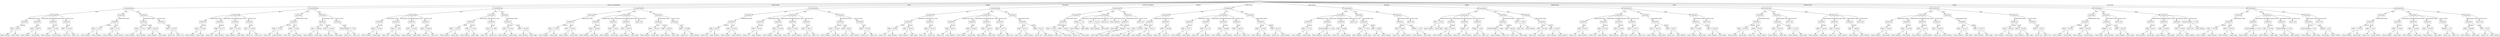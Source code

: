 digraph Sales3 {
node [shape=box];
node0 [label="ProductType"];
node0 -> node1 [label="Fruits and Vegetables"];
node1 [label="LocationType"];
node1 -> node2 [label="Tier 3"];
node2 [label="OutletType"];
node2 -> node3 [label="Supermarket Type3"];
node3 [label="OutletSize"];
node3 -> node4 [label="Medium"];
node4 [label="MRP <= 88,417"];
node4 -> node5 [label="<="];
node5 [label="Klasa: Medium"];
node4 -> node6 [label=">"];
node6 [label="Klasa: High"];
node2 -> node7 [label="Supermarket Type1"];
node7 [label="OutletSize"];
node7 -> node8 [label="High"];
node8 [label="MRP <= 199,077"];
node8 -> node9 [label="<="];
node9 [label="Klasa: Medium"];
node8 -> node10 [label=">"];
node10 [label="Klasa: High"];
node2 -> node11 [label="Supermarket Type2"];
node11 [label="OutletSize"];
node11 -> node12 [label="Medium"];
node12 [label="MRP <= 122,007"];
node12 -> node13 [label="<="];
node13 [label="Klasa: Medium"];
node12 -> node14 [label=">"];
node14 [label="Klasa: Medium"];
node2 -> node15 [label="Grocery Store"];
node15 [label="OutletSize"];
node15 -> node16 [label="Small"];
node16 [label="MRP <= 139,184"];
node16 -> node17 [label="<="];
node17 [label="Klasa: Low"];
node16 -> node18 [label=">"];
node18 [label="Klasa: Low"];
node1 -> node19 [label="Tier 2"];
node19 [label="OutletType"];
node19 -> node20 [label="Supermarket Type1"];
node20 [label="OutletSize"];
node20 -> node21 [label="Medium"];
node21 [label="MRP <= 122,21"];
node21 -> node22 [label="<="];
node22 [label="Klasa: Medium"];
node21 -> node23 [label=">"];
node23 [label="Klasa: Medium"];
node20 -> node24 [label="Small"];
node24 [label="MRP <= 87,12"];
node24 -> node25 [label="<="];
node25 [label="Klasa: Medium"];
node24 -> node26 [label=">"];
node26 [label="Klasa: Medium"];
node1 -> node27 [label="Tier 1"];
node27 [label="OutletType"];
node27 -> node28 [label="Supermarket Type1"];
node28 [label="OutletSize"];
node28 -> node29 [label="Medium"];
node29 [label="MRP <= 117,247"];
node29 -> node30 [label="<="];
node30 [label="Klasa: Medium"];
node29 -> node31 [label=">"];
node31 [label="Klasa: Medium"];
node28 -> node32 [label="Small"];
node32 [label="MRP <= 198,543"];
node32 -> node33 [label="<="];
node33 [label="Klasa: Medium"];
node32 -> node34 [label=">"];
node34 [label="Klasa: High"];
node27 -> node35 [label="Grocery Store"];
node35 [label="OutletSize"];
node35 -> node36 [label="Small"];
node36 [label="MRP <= 162,553"];
node36 -> node37 [label="<="];
node37 [label="Klasa: Low"];
node36 -> node38 [label=">"];
node38 [label="Klasa: Low"];
node0 -> node39 [label="Frozen Foods"];
node39 [label="LocationType"];
node39 -> node40 [label="Tier 3"];
node40 [label="OutletType"];
node40 -> node41 [label="Supermarket Type3"];
node41 [label="OutletSize"];
node41 -> node42 [label="Medium"];
node42 [label="MRP <= 157,563"];
node42 -> node43 [label="<="];
node43 [label="Klasa: Medium"];
node42 -> node44 [label=">"];
node44 [label="Klasa: High"];
node40 -> node45 [label="Supermarket Type2"];
node45 [label="OutletSize"];
node45 -> node46 [label="Medium"];
node46 [label="MRP <= 62,517"];
node46 -> node47 [label="<="];
node47 [label="Klasa: Low"];
node46 -> node48 [label=">"];
node48 [label="Klasa: Medium"];
node40 -> node49 [label="Supermarket Type1"];
node49 [label="OutletSize"];
node49 -> node50 [label="High"];
node50 [label="MRP <= 151,337"];
node50 -> node51 [label="<="];
node51 [label="Klasa: Medium"];
node50 -> node52 [label=">"];
node52 [label="Klasa: High"];
node40 -> node53 [label="Grocery Store"];
node53 [label="OutletSize"];
node53 -> node54 [label="Small"];
node54 [label="MRP <= 179,766"];
node54 -> node55 [label="<="];
node55 [label="Klasa: Low"];
node54 -> node56 [label=">"];
node56 [label="Klasa: Low"];
node39 -> node57 [label="Tier 2"];
node57 [label="OutletType"];
node57 -> node58 [label="Supermarket Type1"];
node58 [label="OutletSize"];
node58 -> node59 [label="Medium"];
node59 [label="MRP <= 76,535"];
node59 -> node60 [label="<="];
node60 [label="Klasa: Low"];
node59 -> node61 [label=">"];
node61 [label="Klasa: Medium"];
node58 -> node62 [label="Small"];
node62 [label="MRP <= 74,504"];
node62 -> node63 [label="<="];
node63 [label="Klasa: Low"];
node62 -> node64 [label=">"];
node64 [label="Klasa: Medium"];
node39 -> node65 [label="Tier 1"];
node65 [label="OutletType"];
node65 -> node66 [label="Supermarket Type1"];
node66 [label="OutletSize"];
node66 -> node67 [label="Small"];
node67 [label="MRP <= 196,845"];
node67 -> node68 [label="<="];
node68 [label="Klasa: Medium"];
node67 -> node69 [label=">"];
node69 [label="Klasa: High"];
node66 -> node70 [label="Medium"];
node70 [label="MRP <= 211,993"];
node70 -> node71 [label="<="];
node71 [label="Klasa: Medium"];
node70 -> node72 [label=">"];
node72 [label="Klasa: High"];
node65 -> node73 [label="Grocery Store"];
node73 [label="OutletSize"];
node73 -> node74 [label="Small"];
node74 [label="ProductVisibility <= 0,128"];
node74 -> node75 [label="<="];
node75 [label="Klasa: Low"];
node74 -> node76 [label=">"];
node76 [label="Klasa: Low"];
node0 -> node77 [label="Dairy"];
node77 [label="LocationType"];
node77 -> node78 [label="Tier 3"];
node78 [label="OutletType"];
node78 -> node79 [label="Supermarket Type3"];
node79 [label="OutletSize"];
node79 -> node80 [label="Medium"];
node80 [label="MRP <= 174,042"];
node80 -> node81 [label="<="];
node81 [label="Klasa: Medium"];
node80 -> node82 [label=">"];
node82 [label="Klasa: High"];
node78 -> node83 [label="Supermarket Type2"];
node83 [label="OutletSize"];
node83 -> node84 [label="Medium"];
node84 [label="MRP <= 77,501"];
node84 -> node85 [label="<="];
node85 [label="Klasa: Low"];
node84 -> node86 [label=">"];
node86 [label="Klasa: Medium"];
node78 -> node87 [label="Supermarket Type1"];
node87 [label="OutletSize"];
node87 -> node88 [label="High"];
node88 [label="MRP <= 178,303"];
node88 -> node89 [label="<="];
node89 [label="Klasa: Medium"];
node88 -> node90 [label=">"];
node90 [label="Klasa: High"];
node78 -> node91 [label="Grocery Store"];
node91 [label="OutletSize"];
node91 -> node92 [label="Small"];
node92 [label="MRP <= 248,909"];
node92 -> node93 [label="<="];
node93 [label="Klasa: Low"];
node92 -> node94 [label=">"];
node94 [label="Klasa: Low"];
node77 -> node95 [label="Tier 1"];
node95 [label="OutletType"];
node95 -> node96 [label="Supermarket Type1"];
node96 [label="OutletSize"];
node96 -> node97 [label="Small"];
node97 [label="MRP <= 154,534"];
node97 -> node98 [label="<="];
node98 [label="Klasa: Medium"];
node97 -> node99 [label=">"];
node99 [label="Klasa: High"];
node96 -> node100 [label="Medium"];
node100 [label="MRP <= 175,103"];
node100 -> node101 [label="<="];
node101 [label="Klasa: Medium"];
node100 -> node102 [label=">"];
node102 [label="Klasa: High"];
node95 -> node103 [label="Grocery Store"];
node103 [label="OutletSize"];
node103 -> node104 [label="Small"];
node104 [label="MRP <= 157,863"];
node104 -> node105 [label="<="];
node105 [label="Klasa: Low"];
node104 -> node106 [label=">"];
node106 [label="Klasa: Low"];
node77 -> node107 [label="Tier 2"];
node107 [label="OutletType"];
node107 -> node108 [label="Supermarket Type1"];
node108 [label="OutletSize"];
node108 -> node109 [label="Medium"];
node109 [label="MRP <= 176,703"];
node109 -> node110 [label="<="];
node110 [label="Klasa: Medium"];
node109 -> node111 [label=">"];
node111 [label="Klasa: High"];
node108 -> node112 [label="Small"];
node112 [label="MRP <= 182,461"];
node112 -> node113 [label="<="];
node113 [label="Klasa: Medium"];
node112 -> node114 [label=">"];
node114 [label="Klasa: High"];
node0 -> node115 [label="Canned"];
node115 [label="LocationType"];
node115 -> node116 [label="Tier 2"];
node116 [label="OutletType"];
node116 -> node117 [label="Supermarket Type1"];
node117 [label="OutletSize"];
node117 -> node118 [label="Medium"];
node118 [label="MRP <= 155,431"];
node118 -> node119 [label="<="];
node119 [label="Klasa: Medium"];
node118 -> node120 [label=">"];
node120 [label="Klasa: High"];
node117 -> node121 [label="Small"];
node121 [label="MRP <= 188,221"];
node121 -> node122 [label="<="];
node122 [label="Klasa: Medium"];
node121 -> node123 [label=">"];
node123 [label="Klasa: High"];
node115 -> node124 [label="Tier 3"];
node124 [label="OutletType"];
node124 -> node125 [label="Supermarket Type3"];
node125 [label="OutletSize"];
node125 -> node126 [label="Medium"];
node126 [label="MRP <= 164,384"];
node126 -> node127 [label="<="];
node127 [label="Klasa: Medium"];
node126 -> node128 [label=">"];
node128 [label="Klasa: High"];
node124 -> node129 [label="Supermarket Type1"];
node129 [label="OutletSize"];
node129 -> node130 [label="High"];
node130 [label="MRP <= 141,85"];
node130 -> node131 [label="<="];
node131 [label="Klasa: Medium"];
node130 -> node132 [label=">"];
node132 [label="Klasa: High"];
node124 -> node133 [label="Supermarket Type2"];
node133 [label="OutletSize"];
node133 -> node134 [label="Medium"];
node134 [label="MRP <= 198,674"];
node134 -> node135 [label="<="];
node135 [label="Klasa: Medium"];
node134 -> node136 [label=">"];
node136 [label="Klasa: High"];
node124 -> node137 [label="Grocery Store"];
node137 [label="Klasa: Low"];
node115 -> node138 [label="Tier 1"];
node138 [label="OutletType"];
node138 -> node139 [label="Supermarket Type1"];
node139 [label="OutletSize"];
node139 -> node140 [label="Small"];
node140 [label="MRP <= 108,723"];
node140 -> node141 [label="<="];
node141 [label="Klasa: Medium"];
node140 -> node142 [label=">"];
node142 [label="Klasa: High"];
node139 -> node143 [label="Medium"];
node143 [label="MRP <= 186,824"];
node143 -> node144 [label="<="];
node144 [label="Klasa: Medium"];
node143 -> node145 [label=">"];
node145 [label="Klasa: High"];
node138 -> node146 [label="Grocery Store"];
node146 [label="OutletSize"];
node146 -> node147 [label="Small"];
node147 [label="MRP <= 179,669"];
node147 -> node148 [label="<="];
node148 [label="Klasa: Low"];
node147 -> node149 [label=">"];
node149 [label="Klasa: Medium"];
node0 -> node150 [label="Household"];
node150 [label="LocationType"];
node150 -> node151 [label="Tier 2"];
node151 [label="OutletType"];
node151 -> node152 [label="Supermarket Type1"];
node152 [label="OutletSize"];
node152 -> node153 [label="Medium"];
node153 [label="MRP <= 89,251"];
node153 -> node154 [label="<="];
node154 [label="Klasa: Low"];
node153 -> node155 [label=">"];
node155 [label="Klasa: Medium"];
node152 -> node156 [label="Small"];
node156 [label="MRP <= 143,479"];
node156 -> node157 [label="<="];
node157 [label="Klasa: Medium"];
node156 -> node158 [label=">"];
node158 [label="Klasa: Medium"];
node150 -> node159 [label="Tier 3"];
node159 [label="OutletType"];
node159 -> node160 [label="Supermarket Type2"];
node160 [label="OutletSize"];
node160 -> node161 [label="Medium"];
node161 [label="MRP <= 76,233"];
node161 -> node162 [label="<="];
node162 [label="Klasa: Low"];
node161 -> node163 [label=">"];
node163 [label="Klasa: Medium"];
node159 -> node164 [label="Supermarket Type3"];
node164 [label="OutletSize"];
node164 -> node165 [label="Medium"];
node165 [label="MRP <= 125,202"];
node165 -> node166 [label="<="];
node166 [label="Klasa: Medium"];
node165 -> node167 [label=">"];
node167 [label="Klasa: High"];
node159 -> node168 [label="Supermarket Type1"];
node168 [label="OutletSize"];
node168 -> node169 [label="High"];
node169 [label="MRP <= 97,441"];
node169 -> node170 [label="<="];
node170 [label="Klasa: Low"];
node169 -> node171 [label=">"];
node171 [label="Klasa: Medium"];
node159 -> node172 [label="Grocery Store"];
node172 [label="OutletSize"];
node172 -> node173 [label="Small"];
node173 [label="MRP <= 196,211"];
node173 -> node174 [label="<="];
node174 [label="Klasa: Low"];
node173 -> node175 [label=">"];
node175 [label="Klasa: Low"];
node150 -> node176 [label="Tier 1"];
node176 [label="OutletType"];
node176 -> node177 [label="Supermarket Type1"];
node177 [label="OutletSize"];
node177 -> node178 [label="Medium"];
node178 [label="MRP <= 124,405"];
node178 -> node179 [label="<="];
node179 [label="Klasa: Medium"];
node178 -> node180 [label=">"];
node180 [label="Klasa: High"];
node177 -> node181 [label="Small"];
node181 [label="MRP <= 86,951"];
node181 -> node182 [label="<="];
node182 [label="Klasa: Low"];
node181 -> node183 [label=">"];
node183 [label="Klasa: Medium"];
node176 -> node184 [label="Grocery Store"];
node184 [label="OutletSize"];
node184 -> node185 [label="Small"];
node185 [label="MRP <= 221,246"];
node185 -> node186 [label="<="];
node186 [label="Klasa: Low"];
node185 -> node187 [label=">"];
node187 [label="Klasa: Low"];
node0 -> node188 [label="Health and Hygiene"];
node188 [label="LocationType"];
node188 -> node189 [label="Tier 1"];
node189 [label="OutletType"];
node189 -> node190 [label="Supermarket Type1"];
node190 [label="OutletSize"];
node190 -> node191 [label="Small"];
node191 [label="MRP <= 95,841"];
node191 -> node192 [label="<="];
node192 [label="Klasa: Low"];
node191 -> node193 [label=">"];
node193 [label="Klasa: Medium"];
node190 -> node194 [label="Medium"];
node194 [label="MRP <= 189,221"];
node194 -> node195 [label="<="];
node195 [label="Klasa: Medium"];
node194 -> node196 [label=">"];
node196 [label="Klasa: High"];
node189 -> node197 [label="Grocery Store"];
node197 [label="OutletSize"];
node197 -> node198 [label="Small"];
node198 [label="MRP <= 148,273"];
node198 -> node199 [label="<="];
node199 [label="Klasa: Low"];
node198 -> node200 [label=">"];
node200 [label="Klasa: Low"];
node188 -> node201 [label="Tier 3"];
node201 [label="OutletType"];
node201 -> node202 [label="Supermarket Type2"];
node202 [label="OutletSize"];
node202 -> node203 [label="Medium"];
node203 [label="MRP <= 65,817"];
node203 -> node204 [label="<="];
node204 [label="Klasa: Low"];
node203 -> node205 [label=">"];
node205 [label="Klasa: Medium"];
node201 -> node206 [label="Supermarket Type1"];
node206 [label="OutletSize"];
node206 -> node207 [label="High"];
node207 [label="MRP <= 186,621"];
node207 -> node208 [label="<="];
node208 [label="Klasa: Medium"];
node207 -> node209 [label=">"];
node209 [label="Klasa: High"];
node201 -> node210 [label="Supermarket Type3"];
node210 [label="OutletSize"];
node210 -> node211 [label="Medium"];
node211 [label="MRP <= 109,323"];
node211 -> node212 [label="<="];
node212 [label="Klasa: Medium"];
node211 -> node213 [label=">"];
node213 [label="Klasa: High"];
node201 -> node214 [label="Grocery Store"];
node214 [label="OutletSize"];
node214 -> node215 [label="Small"];
node215 [label="MRP <= 141,115"];
node215 -> node216 [label="<="];
node216 [label="Klasa: Low"];
node215 -> node217 [label=">"];
node217 [label="Klasa: Low"];
node188 -> node218 [label="Tier 2"];
node218 [label="OutletType"];
node218 -> node219 [label="Supermarket Type1"];
node219 [label="OutletSize"];
node219 -> node220 [label="Small"];
node220 [label="MRP <= 64,317"];
node220 -> node221 [label="<="];
node221 [label="Klasa: Low"];
node220 -> node222 [label=">"];
node222 [label="Klasa: Medium"];
node219 -> node223 [label="Medium"];
node223 [label="MRP <= 86,122"];
node223 -> node224 [label="<="];
node224 [label="Klasa: Low"];
node223 -> node225 [label=">"];
node225 [label="Klasa: Medium"];
node0 -> node226 [label="Seafood"];
node226 [label="LocationType"];
node226 -> node227 [label="Tier 2"];
node227 [label="OutletType"];
node227 -> node228 [label="Supermarket Type1"];
node228 [label="OutletSize"];
node228 -> node229 [label="Medium"];
node229 [label="MRP <= 53,298"];
node229 -> node230 [label="<="];
node230 [label="Klasa: Low"];
node229 -> node231 [label=">"];
node231 [label="Klasa: High"];
node228 -> node232 [label="Small"];
node232 [label="MRP <= 108,46"];
node232 -> node233 [label="<="];
node233 [label="Klasa: Low"];
node232 -> node234 [label=">"];
node234 [label="Klasa: High"];
node226 -> node235 [label="Tier 3"];
node235 [label="OutletType"];
node235 -> node236 [label="Supermarket Type2"];
node236 [label="Weight <= 7,97"];
node236 -> node237 [label="<="];
node237 [label="Klasa: Medium"];
node236 -> node238 [label=">"];
node238 [label="Klasa: High"];
node235 -> node239 [label="Supermarket Type3"];
node239 [label="MRP <= 148,705"];
node239 -> node240 [label="<="];
node240 [label="Klasa: Medium"];
node239 -> node241 [label=">"];
node241 [label="Klasa: High"];
node235 -> node242 [label="Grocery Store"];
node242 [label="Klasa: Low"];
node235 -> node243 [label="Supermarket Type1"];
node243 [label="Klasa: Medium"];
node226 -> node244 [label="Tier 1"];
node244 [label="OutletType"];
node244 -> node245 [label="Supermarket Type1"];
node245 [label="OutletSize"];
node245 -> node246 [label="Small"];
node246 [label="Klasa: High"];
node245 -> node247 [label="Medium"];
node247 [label="Weight <= 12,6"];
node247 -> node248 [label="<="];
node248 [label="Klasa: High"];
node247 -> node249 [label=">"];
node249 [label="Klasa: Medium"];
node244 -> node250 [label="Grocery Store"];
node250 [label="Klasa: Low"];
node0 -> node251 [label="Snack Foods"];
node251 [label="LocationType"];
node251 -> node252 [label="Tier 1"];
node252 [label="OutletType"];
node252 -> node253 [label="Supermarket Type1"];
node253 [label="OutletSize"];
node253 -> node254 [label="Medium"];
node254 [label="MRP <= 199,108"];
node254 -> node255 [label="<="];
node255 [label="Klasa: Medium"];
node254 -> node256 [label=">"];
node256 [label="Klasa: High"];
node253 -> node257 [label="Small"];
node257 [label="MRP <= 150,871"];
node257 -> node258 [label="<="];
node258 [label="Klasa: Medium"];
node257 -> node259 [label=">"];
node259 [label="Klasa: Medium"];
node252 -> node260 [label="Grocery Store"];
node260 [label="OutletSize"];
node260 -> node261 [label="Small"];
node261 [label="MRP <= 159,026"];
node261 -> node262 [label="<="];
node262 [label="Klasa: Low"];
node261 -> node263 [label=">"];
node263 [label="Klasa: Low"];
node251 -> node264 [label="Tier 3"];
node264 [label="OutletType"];
node264 -> node265 [label="Supermarket Type3"];
node265 [label="OutletSize"];
node265 -> node266 [label="Medium"];
node266 [label="MRP <= 125,57"];
node266 -> node267 [label="<="];
node267 [label="Klasa: Medium"];
node266 -> node268 [label=">"];
node268 [label="Klasa: High"];
node264 -> node269 [label="Supermarket Type1"];
node269 [label="OutletSize"];
node269 -> node270 [label="High"];
node270 [label="MRP <= 91,715"];
node270 -> node271 [label="<="];
node271 [label="Klasa: Low"];
node270 -> node272 [label=">"];
node272 [label="Klasa: Medium"];
node264 -> node273 [label="Supermarket Type2"];
node273 [label="OutletSize"];
node273 -> node274 [label="Medium"];
node274 [label="MRP <= 103,699"];
node274 -> node275 [label="<="];
node275 [label="Klasa: Medium"];
node274 -> node276 [label=">"];
node276 [label="Klasa: Medium"];
node264 -> node277 [label="Grocery Store"];
node277 [label="OutletSize"];
node277 -> node278 [label="Small"];
node278 [label="MRP <= 169,979"];
node278 -> node279 [label="<="];
node279 [label="Klasa: Low"];
node278 -> node280 [label=">"];
node280 [label="Klasa: Low"];
node251 -> node281 [label="Tier 2"];
node281 [label="OutletType"];
node281 -> node282 [label="Supermarket Type1"];
node282 [label="OutletSize"];
node282 -> node283 [label="Small"];
node283 [label="MRP <= 121,907"];
node283 -> node284 [label="<="];
node284 [label="Klasa: Medium"];
node283 -> node285 [label=">"];
node285 [label="Klasa: High"];
node282 -> node286 [label="Medium"];
node286 [label="MRP <= 90,315"];
node286 -> node287 [label="<="];
node287 [label="Klasa: Low"];
node286 -> node288 [label=">"];
node288 [label="Klasa: Medium"];
node0 -> node289 [label="Hard Drinks"];
node289 [label="LocationType"];
node289 -> node290 [label="Tier 3"];
node290 [label="OutletType"];
node290 -> node291 [label="Supermarket Type2"];
node291 [label="OutletSize"];
node291 -> node292 [label="Medium"];
node292 [label="MRP <= 175,24"];
node292 -> node293 [label="<="];
node293 [label="Klasa: Medium"];
node292 -> node294 [label=">"];
node294 [label="Klasa: High"];
node290 -> node295 [label="Supermarket Type3"];
node295 [label="OutletSize"];
node295 -> node296 [label="Medium"];
node296 [label="ProductVisibility <= 0,044"];
node296 -> node297 [label="<="];
node297 [label="Klasa: Medium"];
node296 -> node298 [label=">"];
node298 [label="Klasa: High"];
node290 -> node299 [label="Supermarket Type1"];
node299 [label="OutletSize"];
node299 -> node300 [label="High"];
node300 [label="MRP <= 59,988"];
node300 -> node301 [label="<="];
node301 [label="Klasa: Low"];
node300 -> node302 [label=">"];
node302 [label="Klasa: Medium"];
node290 -> node303 [label="Grocery Store"];
node303 [label="Klasa: Low"];
node289 -> node304 [label="Tier 2"];
node304 [label="OutletType"];
node304 -> node305 [label="Supermarket Type1"];
node305 [label="OutletSize"];
node305 -> node306 [label="Small"];
node306 [label="MRP <= 177,534"];
node306 -> node307 [label="<="];
node307 [label="Klasa: Medium"];
node306 -> node308 [label=">"];
node308 [label="Klasa: High"];
node305 -> node309 [label="Medium"];
node309 [label="MRP <= 60,688"];
node309 -> node310 [label="<="];
node310 [label="Klasa: Low"];
node309 -> node311 [label=">"];
node311 [label="Klasa: Medium"];
node289 -> node312 [label="Tier 1"];
node312 [label="OutletType"];
node312 -> node313 [label="Supermarket Type1"];
node313 [label="OutletSize"];
node313 -> node314 [label="Medium"];
node314 [label="MRP <= 54,961"];
node314 -> node315 [label="<="];
node315 [label="Klasa: Low"];
node314 -> node316 [label=">"];
node316 [label="Klasa: Medium"];
node313 -> node317 [label="Small"];
node317 [label="Weight <= 11,65"];
node317 -> node318 [label="<="];
node318 [label="Klasa: Medium"];
node317 -> node319 [label=">"];
node319 [label="Klasa: High"];
node312 -> node320 [label="Grocery Store"];
node320 [label="Klasa: Low"];
node0 -> node321 [label="Breakfast"];
node321 [label="LocationType"];
node321 -> node322 [label="Tier 3"];
node322 [label="OutletType"];
node322 -> node323 [label="Supermarket Type3"];
node323 [label="MRP <= 54,561"];
node323 -> node324 [label="<="];
node324 [label="Klasa: Medium"];
node323 -> node325 [label=">"];
node325 [label="Klasa: High"];
node322 -> node326 [label="Supermarket Type2"];
node326 [label="OutletSize"];
node326 -> node327 [label="Medium"];
node327 [label="MRP <= 132,863"];
node327 -> node328 [label="<="];
node328 [label="Klasa: Medium"];
node327 -> node329 [label=">"];
node329 [label="Klasa: High"];
node322 -> node330 [label="Supermarket Type1"];
node330 [label="OutletSize"];
node330 -> node331 [label="High"];
node331 [label="Weight <= 9"];
node331 -> node332 [label="<="];
node332 [label="Klasa: Low"];
node331 -> node333 [label=">"];
node333 [label="Klasa: Medium"];
node322 -> node334 [label="Grocery Store"];
node334 [label="OutletSize"];
node334 -> node335 [label="Small"];
node335 [label="Weight <= 13,85"];
node335 -> node336 [label="<="];
node336 [label="Klasa: Low"];
node335 -> node337 [label=">"];
node337 [label="Klasa: Low"];
node321 -> node338 [label="Tier 1"];
node338 [label="OutletType"];
node338 -> node339 [label="Supermarket Type1"];
node339 [label="OutletSize"];
node339 -> node340 [label="Small"];
node340 [label="ProductVisibility <= 0,089"];
node340 -> node341 [label="<="];
node341 [label="Klasa: Medium"];
node340 -> node342 [label=">"];
node342 [label="Klasa: Low"];
node339 -> node343 [label="Medium"];
node343 [label="MRP <= 98,936"];
node343 -> node344 [label="<="];
node344 [label="Klasa: Low"];
node343 -> node345 [label=">"];
node345 [label="Klasa: High"];
node338 -> node346 [label="Grocery Store"];
node346 [label="MRP <= 176,937"];
node346 -> node347 [label="<="];
node347 [label="Klasa: Low"];
node346 -> node348 [label=">"];
node348 [label="Klasa: Medium"];
node321 -> node349 [label="Tier 2"];
node349 [label="OutletType"];
node349 -> node350 [label="Supermarket Type1"];
node350 [label="OutletSize"];
node350 -> node351 [label="Small"];
node351 [label="MRP <= 59,259"];
node351 -> node352 [label="<="];
node352 [label="Klasa: Low"];
node351 -> node353 [label=">"];
node353 [label="Klasa: High"];
node350 -> node354 [label="Medium"];
node354 [label="MRP <= 104,433"];
node354 -> node355 [label="<="];
node355 [label="Klasa: Medium"];
node354 -> node356 [label=">"];
node356 [label="Klasa: Medium"];
node0 -> node357 [label="Breads"];
node357 [label="LocationType"];
node357 -> node358 [label="Tier 3"];
node358 [label="OutletType"];
node358 -> node359 [label="Supermarket Type1"];
node359 [label="OutletSize"];
node359 -> node360 [label="High"];
node360 [label="MRP <= 84,291"];
node360 -> node361 [label="<="];
node361 [label="Klasa: Low"];
node360 -> node362 [label=">"];
node362 [label="Klasa: Medium"];
node358 -> node363 [label="Supermarket Type2"];
node363 [label="OutletSize"];
node363 -> node364 [label="Medium"];
node364 [label="MRP <= 65,783"];
node364 -> node365 [label="<="];
node365 [label="Klasa: Low"];
node364 -> node366 [label=">"];
node366 [label="Klasa: Medium"];
node358 -> node367 [label="Supermarket Type3"];
node367 [label="OutletSize"];
node367 -> node368 [label="Medium"];
node368 [label="MRP <= 94,344"];
node368 -> node369 [label="<="];
node369 [label="Klasa: Medium"];
node368 -> node370 [label=">"];
node370 [label="Klasa: High"];
node358 -> node371 [label="Grocery Store"];
node371 [label="OutletSize"];
node371 -> node372 [label="Small"];
node372 [label="MRP <= 218,317"];
node372 -> node373 [label="<="];
node373 [label="Klasa: Low"];
node372 -> node374 [label=">"];
node374 [label="Klasa: Low"];
node357 -> node375 [label="Tier 2"];
node375 [label="OutletType"];
node375 -> node376 [label="Supermarket Type1"];
node376 [label="OutletSize"];
node376 -> node377 [label="Small"];
node377 [label="MRP <= 158,758"];
node377 -> node378 [label="<="];
node378 [label="Klasa: Medium"];
node377 -> node379 [label=">"];
node379 [label="Klasa: High"];
node376 -> node380 [label="Medium"];
node380 [label="MRP <= 84,357"];
node380 -> node381 [label="<="];
node381 [label="Klasa: Low"];
node380 -> node382 [label=">"];
node382 [label="Klasa: Medium"];
node357 -> node383 [label="Tier 1"];
node383 [label="OutletType"];
node383 -> node384 [label="Supermarket Type1"];
node384 [label="OutletSize"];
node384 -> node385 [label="Small"];
node385 [label="MRP <= 127,099"];
node385 -> node386 [label="<="];
node386 [label="Klasa: Medium"];
node385 -> node387 [label=">"];
node387 [label="Klasa: High"];
node384 -> node388 [label="Medium"];
node388 [label="MRP <= 162,855"];
node388 -> node389 [label="<="];
node389 [label="Klasa: Medium"];
node388 -> node390 [label=">"];
node390 [label="Klasa: High"];
node383 -> node391 [label="Grocery Store"];
node391 [label="Klasa: Low"];
node0 -> node392 [label="Baking Goods"];
node392 [label="LocationType"];
node392 -> node393 [label="Tier 2"];
node393 [label="OutletType"];
node393 -> node394 [label="Supermarket Type1"];
node394 [label="OutletSize"];
node394 -> node395 [label="Medium"];
node395 [label="MRP <= 181,395"];
node395 -> node396 [label="<="];
node396 [label="Klasa: Medium"];
node395 -> node397 [label=">"];
node397 [label="Klasa: High"];
node394 -> node398 [label="Small"];
node398 [label="MRP <= 78,533"];
node398 -> node399 [label="<="];
node399 [label="Klasa: Low"];
node398 -> node400 [label=">"];
node400 [label="Klasa: Medium"];
node392 -> node401 [label="Tier 1"];
node401 [label="OutletType"];
node401 -> node402 [label="Supermarket Type1"];
node402 [label="OutletSize"];
node402 -> node403 [label="Small"];
node403 [label="MRP <= 188,224"];
node403 -> node404 [label="<="];
node404 [label="Klasa: Medium"];
node403 -> node405 [label=">"];
node405 [label="Klasa: High"];
node402 -> node406 [label="Medium"];
node406 [label="MRP <= 123,007"];
node406 -> node407 [label="<="];
node407 [label="Klasa: Medium"];
node406 -> node408 [label=">"];
node408 [label="Klasa: High"];
node401 -> node409 [label="Grocery Store"];
node409 [label="Klasa: Low"];
node392 -> node410 [label="Tier 3"];
node410 [label="OutletType"];
node410 -> node411 [label="Supermarket Type3"];
node411 [label="OutletSize"];
node411 -> node412 [label="Medium"];
node412 [label="MRP <= 104,533"];
node412 -> node413 [label="<="];
node413 [label="Klasa: Medium"];
node412 -> node414 [label=">"];
node414 [label="Klasa: High"];
node410 -> node415 [label="Supermarket Type1"];
node415 [label="OutletSize"];
node415 -> node416 [label="High"];
node416 [label="MRP <= 94,444"];
node416 -> node417 [label="<="];
node417 [label="Klasa: Low"];
node416 -> node418 [label=">"];
node418 [label="Klasa: Medium"];
node410 -> node419 [label="Supermarket Type2"];
node419 [label="OutletSize"];
node419 -> node420 [label="Medium"];
node420 [label="MRP <= 149,802"];
node420 -> node421 [label="<="];
node421 [label="Klasa: Medium"];
node420 -> node422 [label=">"];
node422 [label="Klasa: Medium"];
node410 -> node423 [label="Grocery Store"];
node423 [label="Klasa: Low"];
node0 -> node424 [label="Meat"];
node424 [label="LocationType"];
node424 -> node425 [label="Tier 3"];
node425 [label="OutletType"];
node425 -> node426 [label="Supermarket Type1"];
node426 [label="OutletSize"];
node426 -> node427 [label="High"];
node427 [label="MRP <= 110,854"];
node427 -> node428 [label="<="];
node428 [label="Klasa: Medium"];
node427 -> node429 [label=">"];
node429 [label="Klasa: High"];
node425 -> node430 [label="Supermarket Type3"];
node430 [label="OutletSize"];
node430 -> node431 [label="Medium"];
node431 [label="MRP <= 130,794"];
node431 -> node432 [label="<="];
node432 [label="Klasa: Medium"];
node431 -> node433 [label=">"];
node433 [label="Klasa: High"];
node425 -> node434 [label="Supermarket Type2"];
node434 [label="OutletSize"];
node434 -> node435 [label="Medium"];
node435 [label="MRP <= 118,115"];
node435 -> node436 [label="<="];
node436 [label="Klasa: Medium"];
node435 -> node437 [label=">"];
node437 [label="Klasa: Medium"];
node425 -> node438 [label="Grocery Store"];
node438 [label="OutletSize"];
node438 -> node439 [label="Small"];
node439 [label="MRP <= 188,453"];
node439 -> node440 [label="<="];
node440 [label="Klasa: Low"];
node439 -> node441 [label=">"];
node441 [label="Klasa: Medium"];
node424 -> node442 [label="Tier 2"];
node442 [label="OutletType"];
node442 -> node443 [label="Supermarket Type1"];
node443 [label="OutletSize"];
node443 -> node444 [label="Small"];
node444 [label="MRP <= 151,137"];
node444 -> node445 [label="<="];
node445 [label="Klasa: Medium"];
node444 -> node446 [label=">"];
node446 [label="Klasa: High"];
node443 -> node447 [label="Medium"];
node447 [label="MRP <= 153,431"];
node447 -> node448 [label="<="];
node448 [label="Klasa: Medium"];
node447 -> node449 [label=">"];
node449 [label="Klasa: High"];
node424 -> node450 [label="Tier 1"];
node450 [label="OutletType"];
node450 -> node451 [label="Supermarket Type1"];
node451 [label="OutletSize"];
node451 -> node452 [label="Medium"];
node452 [label="MRP <= 183,695"];
node452 -> node453 [label="<="];
node453 [label="Klasa: Medium"];
node452 -> node454 [label=">"];
node454 [label="Klasa: High"];
node451 -> node455 [label="Small"];
node455 [label="MRP <= 182,361"];
node455 -> node456 [label="<="];
node456 [label="Klasa: Medium"];
node455 -> node457 [label=">"];
node457 [label="Klasa: High"];
node450 -> node458 [label="Grocery Store"];
node458 [label="OutletSize"];
node458 -> node459 [label="Small"];
node459 [label="MRP <= 155,831"];
node459 -> node460 [label="<="];
node460 [label="Klasa: Low"];
node459 -> node461 [label=">"];
node461 [label="Klasa: Low"];
node0 -> node462 [label="Starchy Foods"];
node462 [label="LocationType"];
node462 -> node463 [label="Tier 2"];
node463 [label="OutletType"];
node463 -> node464 [label="Supermarket Type1"];
node464 [label="OutletSize"];
node464 -> node465 [label="Medium"];
node465 [label="MRP <= 162,553"];
node465 -> node466 [label="<="];
node466 [label="Klasa: Medium"];
node465 -> node467 [label=">"];
node467 [label="Klasa: High"];
node464 -> node468 [label="Small"];
node468 [label="MRP <= 126,305"];
node468 -> node469 [label="<="];
node469 [label="Klasa: Medium"];
node468 -> node470 [label=">"];
node470 [label="Klasa: Medium"];
node462 -> node471 [label="Tier 1"];
node471 [label="OutletType"];
node471 -> node472 [label="Supermarket Type1"];
node472 [label="OutletSize"];
node472 -> node473 [label="Medium"];
node473 [label="Weight <= 9,5"];
node473 -> node474 [label="<="];
node474 [label="Klasa: High"];
node473 -> node475 [label=">"];
node475 [label="Klasa: Medium"];
node472 -> node476 [label="Small"];
node476 [label="MRP <= 180,763"];
node476 -> node477 [label="<="];
node477 [label="Klasa: Medium"];
node476 -> node478 [label=">"];
node478 [label="Klasa: High"];
node471 -> node479 [label="Grocery Store"];
node479 [label="Klasa: Low"];
node462 -> node480 [label="Tier 3"];
node480 [label="OutletType"];
node480 -> node481 [label="Supermarket Type3"];
node481 [label="OutletSize"];
node481 -> node482 [label="Medium"];
node482 [label="MRP <= 63,817"];
node482 -> node483 [label="<="];
node483 [label="Klasa: Medium"];
node482 -> node484 [label=">"];
node484 [label="Klasa: High"];
node480 -> node485 [label="Supermarket Type1"];
node485 [label="OutletSize"];
node485 -> node486 [label="High"];
node486 [label="MRP <= 124,005"];
node486 -> node487 [label="<="];
node487 [label="Klasa: Medium"];
node486 -> node488 [label=">"];
node488 [label="Klasa: High"];
node480 -> node489 [label="Supermarket Type2"];
node489 [label="OutletSize"];
node489 -> node490 [label="Medium"];
node490 [label="MRP <= 46,706"];
node490 -> node491 [label="<="];
node491 [label="Klasa: Low"];
node490 -> node492 [label=">"];
node492 [label="Klasa: Medium"];
node480 -> node493 [label="Grocery Store"];
node493 [label="ProductVisibility <= 0,226"];
node493 -> node494 [label="<="];
node494 [label="Klasa: Low"];
node493 -> node495 [label=">"];
node495 [label="Klasa: Medium"];
node0 -> node496 [label="Others"];
node496 [label="LocationType"];
node496 -> node497 [label="Tier 2"];
node497 [label="OutletType"];
node497 -> node498 [label="Supermarket Type1"];
node498 [label="OutletSize"];
node498 -> node499 [label="Medium"];
node499 [label="MRP <= 133,228"];
node499 -> node500 [label="<="];
node500 [label="Klasa: Medium"];
node499 -> node501 [label=">"];
node501 [label="Klasa: Medium"];
node498 -> node502 [label="Small"];
node502 [label="MRP <= 166,153"];
node502 -> node503 [label="<="];
node503 [label="Klasa: Medium"];
node502 -> node504 [label=">"];
node504 [label="Klasa: High"];
node496 -> node505 [label="Tier 3"];
node505 [label="OutletType"];
node505 -> node506 [label="Supermarket Type3"];
node506 [label="OutletSize"];
node506 -> node507 [label="Medium"];
node507 [label="ProductVisibility <= 0,118"];
node507 -> node508 [label="<="];
node508 [label="Klasa: Medium"];
node507 -> node509 [label=">"];
node509 [label="Klasa: High"];
node505 -> node510 [label="Supermarket Type2"];
node510 [label="OutletSize"];
node510 -> node511 [label="Medium"];
node511 [label="MRP <= 192,248"];
node511 -> node512 [label="<="];
node512 [label="Klasa: Medium"];
node511 -> node513 [label=">"];
node513 [label="Klasa: High"];
node505 -> node514 [label="Supermarket Type1"];
node514 [label="OutletSize"];
node514 -> node515 [label="High"];
node515 [label="ProductVisibility <= 0,013"];
node515 -> node516 [label="<="];
node516 [label="Klasa: Medium"];
node515 -> node517 [label=">"];
node517 [label="Klasa: Medium"];
node505 -> node518 [label="Grocery Store"];
node518 [label="Klasa: Low"];
node496 -> node519 [label="Tier 1"];
node519 [label="OutletType"];
node519 -> node520 [label="Supermarket Type1"];
node520 [label="OutletSize"];
node520 -> node521 [label="Medium"];
node521 [label="ProductVisibility <= 0,04"];
node521 -> node522 [label="<="];
node522 [label="Klasa: Medium"];
node521 -> node523 [label=">"];
node523 [label="Klasa: High"];
node520 -> node524 [label="Small"];
node524 [label="Weight <= 15,35"];
node524 -> node525 [label="<="];
node525 [label="Klasa: High"];
node524 -> node526 [label=">"];
node526 [label="Klasa: Medium"];
node519 -> node527 [label="Grocery Store"];
node527 [label="Klasa: Low"];
node0 -> node528 [label="Soft Drinks"];
node528 [label="LocationType"];
node528 -> node529 [label="Tier 2"];
node529 [label="OutletType"];
node529 -> node530 [label="Supermarket Type1"];
node530 [label="OutletSize"];
node530 -> node531 [label="Medium"];
node531 [label="MRP <= 144,444"];
node531 -> node532 [label="<="];
node532 [label="Klasa: Medium"];
node531 -> node533 [label=">"];
node533 [label="Klasa: High"];
node530 -> node534 [label="Small"];
node534 [label="MRP <= 74,07"];
node534 -> node535 [label="<="];
node535 [label="Klasa: Low"];
node534 -> node536 [label=">"];
node536 [label="Klasa: Medium"];
node528 -> node537 [label="Tier 3"];
node537 [label="OutletType"];
node537 -> node538 [label="Supermarket Type3"];
node538 [label="OutletSize"];
node538 -> node539 [label="Medium"];
node539 [label="MRP <= 150,802"];
node539 -> node540 [label="<="];
node540 [label="Klasa: Medium"];
node539 -> node541 [label=">"];
node541 [label="Klasa: High"];
node537 -> node542 [label="Supermarket Type2"];
node542 [label="OutletSize"];
node542 -> node543 [label="Medium"];
node543 [label="MRP <= 153,602"];
node543 -> node544 [label="<="];
node544 [label="Klasa: Medium"];
node543 -> node545 [label=">"];
node545 [label="Klasa: High"];
node537 -> node546 [label="Supermarket Type1"];
node546 [label="OutletSize"];
node546 -> node547 [label="High"];
node547 [label="MRP <= 161,558"];
node547 -> node548 [label="<="];
node548 [label="Klasa: Medium"];
node547 -> node549 [label=">"];
node549 [label="Klasa: High"];
node537 -> node550 [label="Grocery Store"];
node550 [label="OutletSize"];
node550 -> node551 [label="Small"];
node551 [label="Weight <= 7,81"];
node551 -> node552 [label="<="];
node552 [label="Klasa: Low"];
node551 -> node553 [label=">"];
node553 [label="Klasa: Low"];
node528 -> node554 [label="Tier 1"];
node554 [label="OutletType"];
node554 -> node555 [label="Supermarket Type1"];
node555 [label="OutletSize"];
node555 -> node556 [label="Medium"];
node556 [label="MRP <= 186,892"];
node556 -> node557 [label="<="];
node557 [label="Klasa: Medium"];
node556 -> node558 [label=">"];
node558 [label="Klasa: High"];
node555 -> node559 [label="Small"];
node559 [label="MRP <= 58,79"];
node559 -> node560 [label="<="];
node560 [label="Klasa: Low"];
node559 -> node561 [label=">"];
node561 [label="Klasa: Medium"];
node554 -> node562 [label="Grocery Store"];
node562 [label="Klasa: Low"];
}
